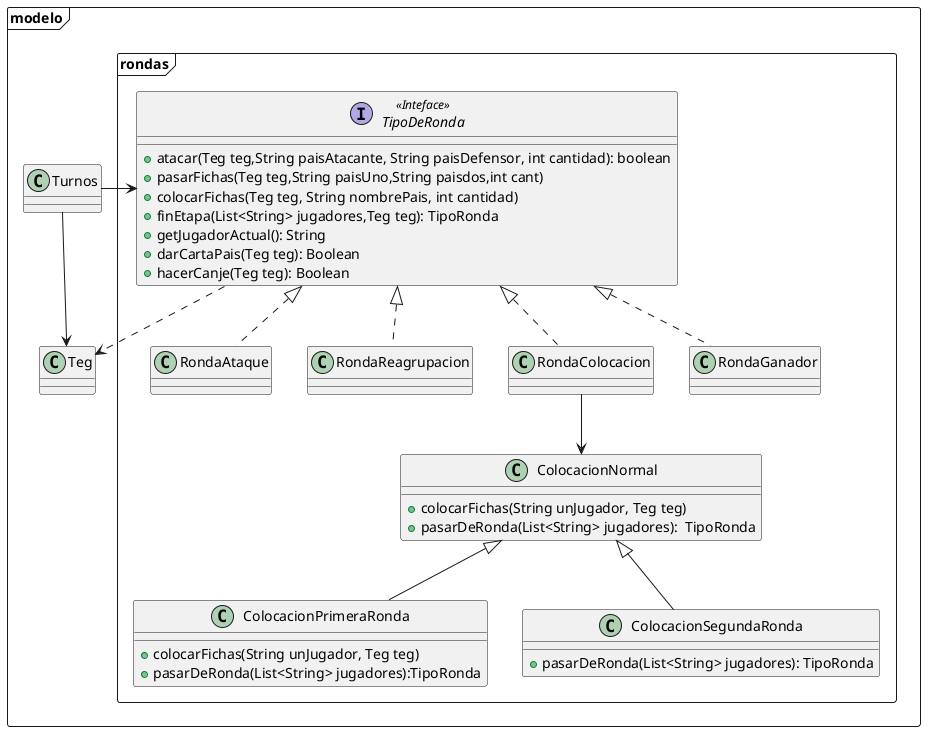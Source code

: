 @startuml clases_package_rondas-v1
'https://plantuml.com/class-diagram

package modelo <<frame>>{

    package "rondas" <<frame>>{

        interface TipoDeRonda <<Inteface>>{
            + atacar(Teg teg,String paisAtacante, String paisDefensor, int cantidad): boolean
            + pasarFichas(Teg teg,String paisUno,String paisdos,int cant)
            + colocarFichas(Teg teg, String nombrePais, int cantidad)
            + finEtapa(List<String> jugadores,Teg teg): TipoRonda
            + getJugadorActual(): String
            + darCartaPais(Teg teg): Boolean
            + hacerCanje(Teg teg): Boolean
        }

        class RondaAtaque{}

        class RondaReagrupacion{}

        class RondaColocacion{}

        class RondaGanador{}

        class ColocacionNormal{
            + colocarFichas(String unJugador, Teg teg)
            + pasarDeRonda(List<String> jugadores):  TipoRonda

        }

        class ColocacionPrimeraRonda{
            + colocarFichas(String unJugador, Teg teg)
            + pasarDeRonda(List<String> jugadores):TipoRonda
        }

        class ColocacionSegundaRonda{
            + pasarDeRonda(List<String> jugadores): TipoRonda
        }

        TipoDeRonda <|.. RondaColocacion
        TipoDeRonda <|.. RondaAtaque
        TipoDeRonda <|.. RondaReagrupacion
        TipoDeRonda <|.. RondaGanador
        RondaColocacion --> ColocacionNormal
        ColocacionNormal <|-down- ColocacionPrimeraRonda
        ColocacionNormal <|-down- ColocacionSegundaRonda
    }

    Turnos -> TipoDeRonda
    TipoDeRonda ..> Teg
    Turnos --> Teg
}
@enduml